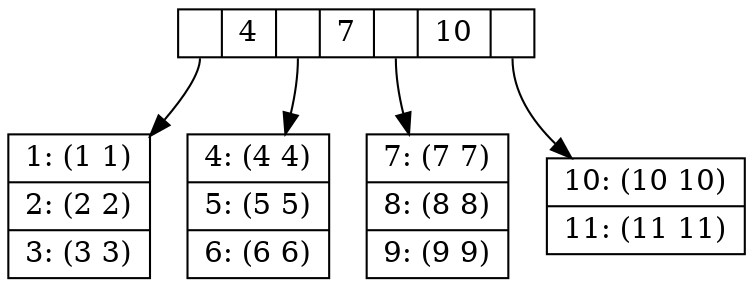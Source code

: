 digraph g {
  node [shape=record, height=0.1];
  node2[label = "<f0>|4|<f1>|7|<f2>|10|<f3>"];
  node0[label = "{1: (1 1)|2: (2 2)|3: (3 3)}"];
  "node2":f0 -> "node0";
  node1[label = "{4: (4 4)|5: (5 5)|6: (6 6)}"];
  "node2":f1 -> "node1";
  node3[label = "{7: (7 7)|8: (8 8)|9: (9 9)}"];
  "node2":f2 -> "node3";
  node4[label = "{10: (10 10)|11: (11 11)}"];
  "node2":f3 -> "node4";
}